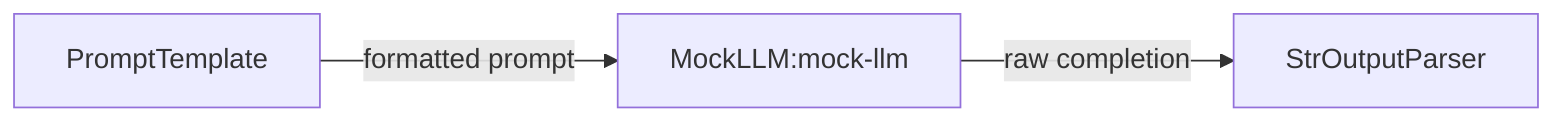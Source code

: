 flowchart LR
  prompt[PromptTemplate]
  llm[MockLLM:mock-llm]
  parser[StrOutputParser]
  prompt -->|formatted prompt| llm
  llm -->|raw completion| parser